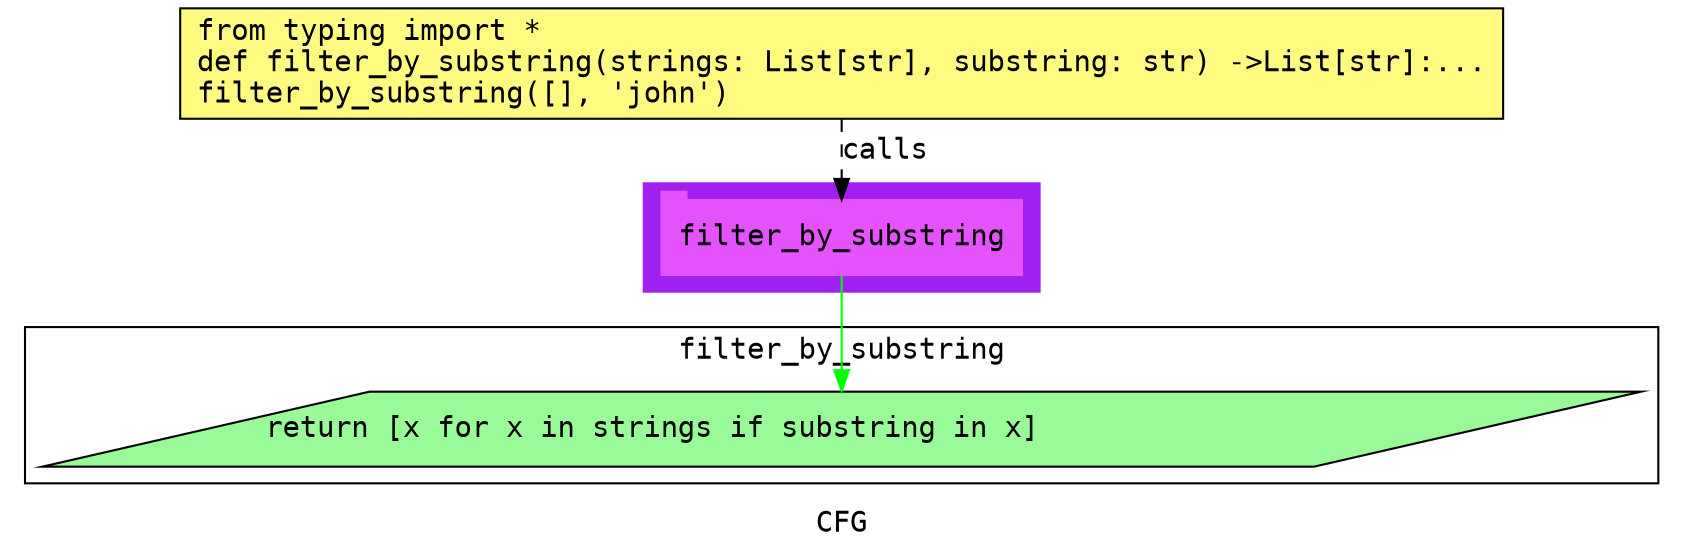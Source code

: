 digraph cluster92CFG {
	graph [bb="0,0,772,259",
		compound=True,
		fontname="DejaVu Sans Mono",
		label=CFG,
		lheight=0.21,
		lp="386,11.5",
		lwidth=0.35,
		pack=False,
		rankdir=TB,
		ranksep=0.02
	];
	node [fontname="DejaVu Sans Mono",
		label="\N"
	];
	edge [fontname="DejaVu Sans Mono"];
	subgraph cluster_1 {
		graph [bb="291,123,481,175",
			color=purple,
			compound=true,
			fontname="DejaVu Sans Mono",
			label="",
			rankdir=TB,
			ranksep=0.02,
			shape=tab,
			style=filled
		];
		node [fontname="DejaVu Sans Mono"];
		edge [fontname="DejaVu Sans Mono"];
		6	[color="#E552FF",
			height=0.5,
			label=filter_by_substring,
			linenum="[5]",
			pos="386,149",
			shape=tab,
			style=filled,
			width=2.4028];
	}
	subgraph cluster2filter_by_substring {
		graph [bb="8,31,764,106",
			compound=True,
			fontname="DejaVu Sans Mono",
			label=filter_by_substring,
			lheight=0.21,
			lp="386,94.5",
			lwidth=2.18,
			pack=False,
			rankdir=TB,
			ranksep=0.02
		];
		node [fontname="DejaVu Sans Mono"];
		edge [fontname="DejaVu Sans Mono"];
		3	[fillcolor="#98fb98",
			height=0.5,
			label="return [x for x in strings if substring in x]\l",
			linenum="[3]",
			pos="386,57",
			shape=parallelogram,
			style="filled,solid",
			width=10.271];
	}
	1	[fillcolor="#FFFB81",
		height=0.73611,
		label="from typing import *\ldef filter_by_substring(strings: List[str], substring: str) ->List[str]:...\lfilter_by_substring([], 'john')\l",
		linenum="[1]",
		pos="386,232.5",
		shape=rectangle,
		style="filled,solid",
		width=8.8194];
	1 -> 6	[label=calls,
		lp="407,190.5",
		pos="e,386,167.13 386,205.71 386,196.66 386,186.47 386,177.3",
		style=dashed];
	6 -> 3	[color=green,
		pos="e,386,75.3 386,130.65 386,117.82 386,100.11 386,85.381"];
}
